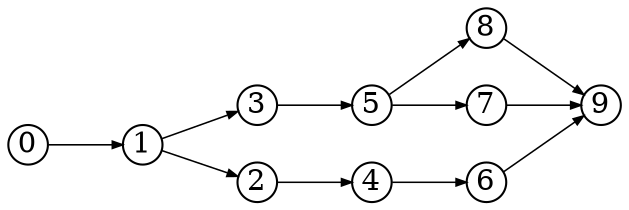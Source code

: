 digraph{
  rankdir=LR
  node [shape=circle,fixedsize=true,width=.26]
  edge [penwidth=0.75,arrowsize=0.5]
  9 -> {}
  8 -> {9}
  7 -> {9}
  6 -> {9}
  5 -> {7 8}
  4 -> {6}
  3 -> {5}
  2 -> {4}
  1 -> {2 3}
  0 -> {1}
}
